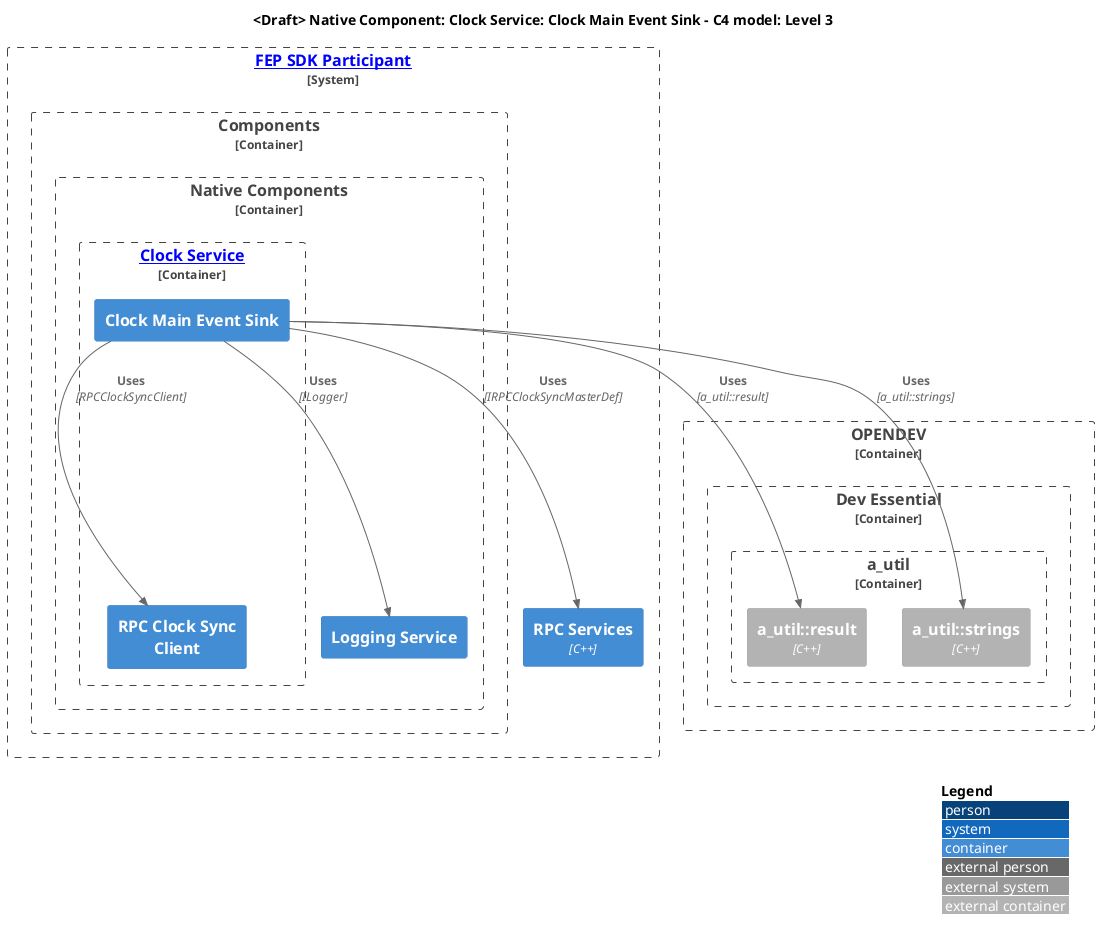 /**
 * Copyright 2023 CARIAD SE.
 *
 * This Source Code Form is subject to the terms of the Mozilla
 * Public License, v. 2.0. If a copy of the MPL was not distributed
 * with this file, You can obtain one at https://mozilla.org/MPL/2.0/.
 */

@startuml
skinparam backgroundColor transparent
!include <c4/C4_Container.puml>  

LAYOUT_WITH_LEGEND()

title <Draft> Native Component: Clock Service: Clock Main Event Sink - C4 model: Level 3

System_Boundary(sys_fep_participant, [[lvl1_participant_overview.svg FEP SDK Participant]]){
  Container(cont_rpc_services, "RPC Services", "C++", "")
  Container_Boundary(cont_components, "Components"){
    Container_Boundary(cont_ncomp, "Native Components"){
      Container_Boundary(cont_ncomp_clock_service, [[lvl2_ncomp_clock_service.svg Clock Service]]){
        Container(cont_ncomp_clock_main_event_sink, "Clock Main Event Sink", "","")
        Container(cont_ncomp_clock_rpc_sync_client, "RPC Clock Sync\nClient", "","")
      }
      Container(cont_ncomp_logging_service, "Logging Service", "","")
    }
  }
}

Container_Boundary(cont_opendev, "OPENDEV"){
   Container_Boundary(cont_dev_essential, "Dev Essential"){
    Container_Boundary(cont_dev_essential_autil, "a_util") {
      'Container_Ext(cont_devess_sys, "a_util::system", "C++")
      Container_Ext(cont_devess_res, "a_util::result", "C++")
      Container_Ext(cont_devess_str, "a_util::strings", "C++")
    }
   }
}

'Clock Main Event Sink
Rel(cont_ncomp_clock_main_event_sink, cont_devess_res, "Uses", "a_util::result")
Rel(cont_ncomp_clock_main_event_sink, cont_rpc_services, "Uses", "IRPCClockSyncMasterDef")
Rel(cont_ncomp_clock_main_event_sink, cont_ncomp_logging_service, "Uses", "ILogger")
Rel(cont_ncomp_clock_main_event_sink, cont_ncomp_clock_rpc_sync_client, "Uses", "RPCClockSyncClient")
Rel(cont_ncomp_clock_main_event_sink, cont_devess_str, "Uses", "a_util::strings")

@enduml